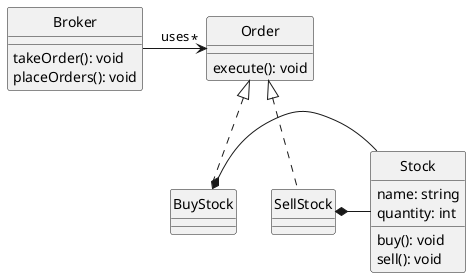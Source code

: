
@startuml Diagramme de classe
skinparam style strictuml

class Order{
  execute(): void
}

class Stock{
  name: string
  quantity: int
  buy(): void
  sell(): void
}

class Broker{
  takeOrder(): void
  placeOrders(): void
}
class BuyStock implements Order
class SellStock implements Order

BuyStock *- Stock
SellStock *- Stock
Broker -> "*" Order: uses

@enduml

